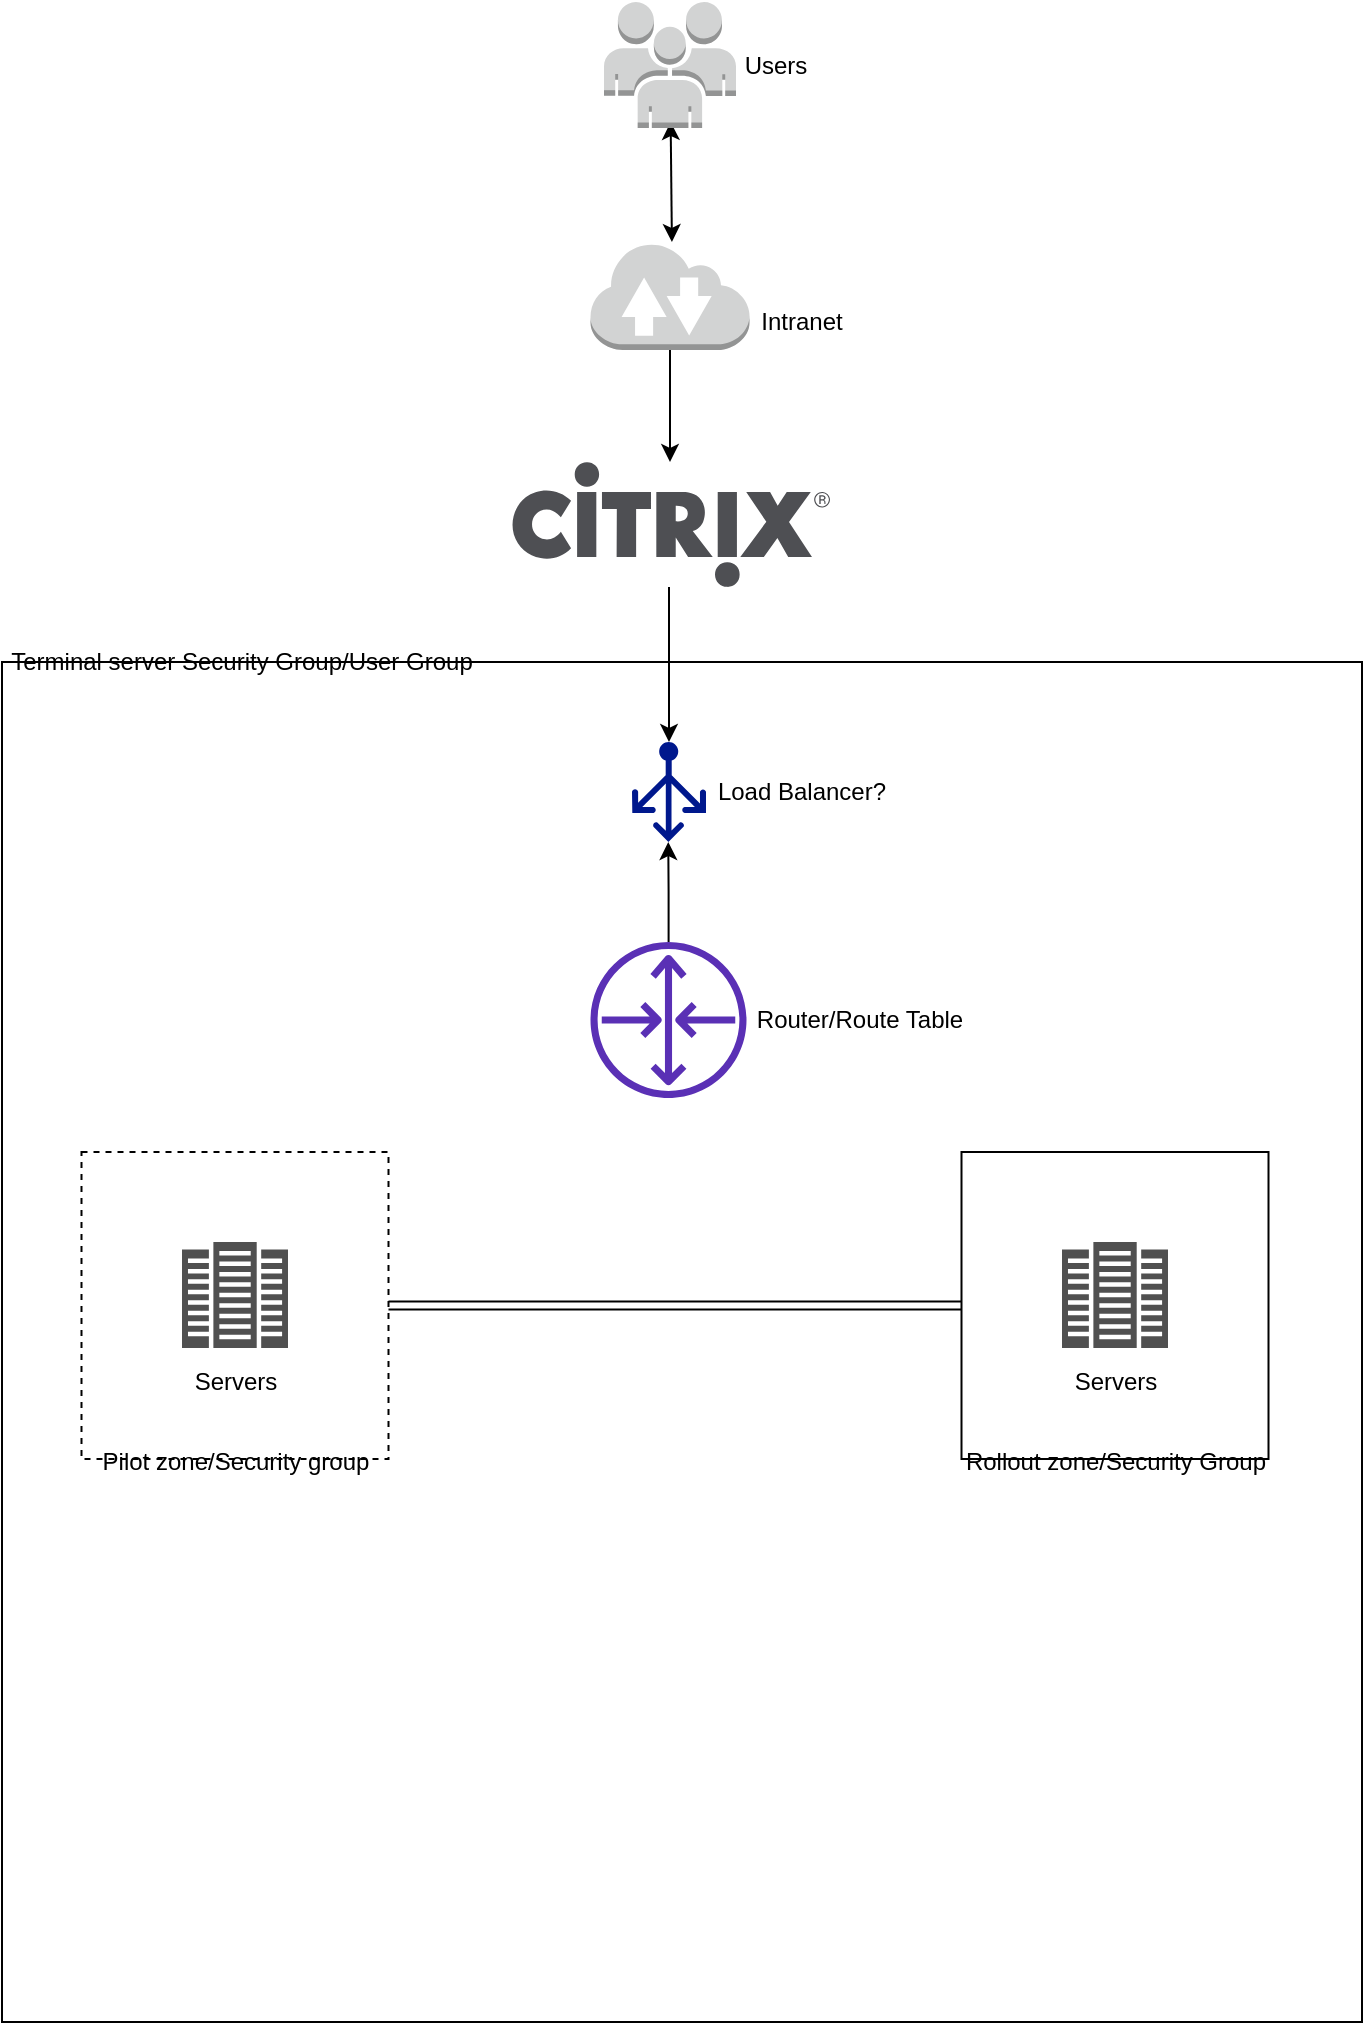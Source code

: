 <mxfile version="14.0.5" type="github">
  <diagram id="6a731a19-8d31-9384-78a2-239565b7b9f0" name="Page-1">
    <mxGraphModel dx="1920" dy="1294" grid="1" gridSize="10" guides="1" tooltips="1" connect="1" arrows="1" fold="1" page="1" pageScale="1" pageWidth="827" pageHeight="1169" background="#ffffff" math="0" shadow="0">
      <root>
        <mxCell id="0" />
        <mxCell id="1" parent="0" />
        <mxCell id="xNP1j4Vja1RRKsOWLwcq-2262" value="" style="endArrow=classic;startArrow=classic;html=1;exitX=0.508;exitY=0.125;exitDx=0;exitDy=0;exitPerimeter=0;" edge="1" parent="1">
          <mxGeometry width="50" height="50" relative="1" as="geometry">
            <mxPoint x="414.96" y="130" as="sourcePoint" />
            <mxPoint x="414.32" y="70" as="targetPoint" />
          </mxGeometry>
        </mxCell>
        <mxCell id="xNP1j4Vja1RRKsOWLwcq-2264" value="" style="outlineConnect=0;dashed=0;verticalLabelPosition=bottom;verticalAlign=top;align=center;html=1;shape=mxgraph.aws3.users;fillColor=#D2D3D3;gradientColor=none;" vertex="1" parent="1">
          <mxGeometry x="381" y="10" width="66" height="63" as="geometry" />
        </mxCell>
        <mxCell id="xNP1j4Vja1RRKsOWLwcq-2267" style="edgeStyle=orthogonalEdgeStyle;rounded=0;orthogonalLoop=1;jettySize=auto;html=1;exitX=0.5;exitY=1;exitDx=0;exitDy=0;exitPerimeter=0;" edge="1" parent="1" source="xNP1j4Vja1RRKsOWLwcq-2265" target="xNP1j4Vja1RRKsOWLwcq-2266">
          <mxGeometry relative="1" as="geometry" />
        </mxCell>
        <mxCell id="xNP1j4Vja1RRKsOWLwcq-2265" value="" style="outlineConnect=0;dashed=0;verticalLabelPosition=bottom;verticalAlign=top;align=center;html=1;shape=mxgraph.aws3.internet_2;fillColor=#D2D3D3;gradientColor=none;" vertex="1" parent="1">
          <mxGeometry x="374.25" y="130" width="79.5" height="54" as="geometry" />
        </mxCell>
        <mxCell id="xNP1j4Vja1RRKsOWLwcq-2272" style="edgeStyle=orthogonalEdgeStyle;rounded=0;orthogonalLoop=1;jettySize=auto;html=1;entryX=0.5;entryY=0;entryDx=0;entryDy=0;entryPerimeter=0;" edge="1" parent="1" source="xNP1j4Vja1RRKsOWLwcq-2266" target="xNP1j4Vja1RRKsOWLwcq-2269">
          <mxGeometry relative="1" as="geometry">
            <Array as="points">
              <mxPoint x="414" y="341" />
            </Array>
          </mxGeometry>
        </mxCell>
        <mxCell id="xNP1j4Vja1RRKsOWLwcq-2266" value="" style="verticalLabelPosition=bottom;aspect=fixed;html=1;verticalAlign=top;strokeColor=none;align=center;outlineConnect=0;shape=mxgraph.citrix.citrix_logo;fillColor=#4E4F53;" vertex="1" parent="1">
          <mxGeometry x="334" y="240" width="160" height="62.5" as="geometry" />
        </mxCell>
        <mxCell id="xNP1j4Vja1RRKsOWLwcq-2268" value="" style="whiteSpace=wrap;html=1;aspect=fixed;gradientColor=#ffffff;glass=0;fillColor=none;" vertex="1" parent="1">
          <mxGeometry x="80" y="340" width="680" height="680" as="geometry" />
        </mxCell>
        <mxCell id="xNP1j4Vja1RRKsOWLwcq-2269" value="" style="aspect=fixed;pointerEvents=1;shadow=0;dashed=0;html=1;strokeColor=none;labelPosition=center;verticalLabelPosition=bottom;verticalAlign=top;align=center;fillColor=#00188D;shape=mxgraph.azure.load_balancer_generic" vertex="1" parent="1">
          <mxGeometry x="395" y="380" width="37" height="50" as="geometry" />
        </mxCell>
        <mxCell id="xNP1j4Vja1RRKsOWLwcq-2270" value="" style="pointerEvents=1;shadow=0;dashed=0;html=1;strokeColor=none;fillColor=#505050;labelPosition=center;verticalLabelPosition=bottom;verticalAlign=top;outlineConnect=0;align=center;shape=mxgraph.office.servers.datacenter;" vertex="1" parent="1">
          <mxGeometry x="170" y="630" width="53" height="53" as="geometry" />
        </mxCell>
        <mxCell id="xNP1j4Vja1RRKsOWLwcq-2271" value="" style="pointerEvents=1;shadow=0;dashed=0;html=1;strokeColor=none;fillColor=#505050;labelPosition=center;verticalLabelPosition=bottom;verticalAlign=top;outlineConnect=0;align=center;shape=mxgraph.office.servers.datacenter;" vertex="1" parent="1">
          <mxGeometry x="610" y="630" width="53" height="53" as="geometry" />
        </mxCell>
        <mxCell id="xNP1j4Vja1RRKsOWLwcq-2274" style="edgeStyle=orthogonalEdgeStyle;rounded=0;orthogonalLoop=1;jettySize=auto;html=1;entryX=0.49;entryY=1;entryDx=0;entryDy=0;entryPerimeter=0;" edge="1" parent="1" source="xNP1j4Vja1RRKsOWLwcq-2273" target="xNP1j4Vja1RRKsOWLwcq-2269">
          <mxGeometry relative="1" as="geometry" />
        </mxCell>
        <mxCell id="xNP1j4Vja1RRKsOWLwcq-2273" value="" style="outlineConnect=0;fontColor=#232F3E;gradientColor=none;fillColor=#5A30B5;strokeColor=none;dashed=0;verticalLabelPosition=bottom;verticalAlign=top;align=center;html=1;fontSize=12;fontStyle=0;aspect=fixed;pointerEvents=1;shape=mxgraph.aws4.router;" vertex="1" parent="1">
          <mxGeometry x="374.25" y="480" width="78" height="78" as="geometry" />
        </mxCell>
        <mxCell id="xNP1j4Vja1RRKsOWLwcq-2296" style="edgeStyle=orthogonalEdgeStyle;shape=link;rounded=0;orthogonalLoop=1;jettySize=auto;html=1;exitX=1;exitY=0.5;exitDx=0;exitDy=0;" edge="1" parent="1" source="xNP1j4Vja1RRKsOWLwcq-2275" target="xNP1j4Vja1RRKsOWLwcq-2276">
          <mxGeometry relative="1" as="geometry" />
        </mxCell>
        <mxCell id="xNP1j4Vja1RRKsOWLwcq-2275" value="" style="whiteSpace=wrap;html=1;aspect=fixed;fillColor=none;gradientColor=#ffffff;dashed=1;" vertex="1" parent="1">
          <mxGeometry x="119.75" y="585" width="153.5" height="153.5" as="geometry" />
        </mxCell>
        <mxCell id="xNP1j4Vja1RRKsOWLwcq-2276" value="" style="whiteSpace=wrap;html=1;aspect=fixed;fillColor=none;gradientColor=#ffffff;" vertex="1" parent="1">
          <mxGeometry x="559.75" y="585" width="153.5" height="153.5" as="geometry" />
        </mxCell>
        <mxCell id="xNP1j4Vja1RRKsOWLwcq-2277" value="Pilot zone/Security group" style="text;html=1;strokeColor=none;fillColor=none;align=center;verticalAlign=middle;whiteSpace=wrap;rounded=0;" vertex="1" parent="1">
          <mxGeometry x="126.5" y="730" width="140" height="20" as="geometry" />
        </mxCell>
        <mxCell id="xNP1j4Vja1RRKsOWLwcq-2278" value="Terminal server Security Group/User Group" style="text;html=1;strokeColor=none;fillColor=none;align=center;verticalAlign=middle;whiteSpace=wrap;rounded=0;" vertex="1" parent="1">
          <mxGeometry x="80" y="330" width="240" height="20" as="geometry" />
        </mxCell>
        <mxCell id="xNP1j4Vja1RRKsOWLwcq-2281" value="Rollout zone/Security Group" style="text;html=1;strokeColor=none;fillColor=none;align=center;verticalAlign=middle;whiteSpace=wrap;rounded=0;glass=0;dashed=1;" vertex="1" parent="1">
          <mxGeometry x="556.5" y="730" width="160" height="20" as="geometry" />
        </mxCell>
        <mxCell id="xNP1j4Vja1RRKsOWLwcq-2282" value="Intranet" style="text;html=1;strokeColor=none;fillColor=none;align=center;verticalAlign=middle;whiteSpace=wrap;rounded=0;glass=0;dashed=1;" vertex="1" parent="1">
          <mxGeometry x="460" y="160" width="40" height="20" as="geometry" />
        </mxCell>
        <mxCell id="xNP1j4Vja1RRKsOWLwcq-2284" value="Users" style="text;html=1;strokeColor=none;fillColor=none;align=center;verticalAlign=middle;whiteSpace=wrap;rounded=0;glass=0;dashed=1;" vertex="1" parent="1">
          <mxGeometry x="447" y="31.5" width="40" height="20" as="geometry" />
        </mxCell>
        <mxCell id="xNP1j4Vja1RRKsOWLwcq-2285" value="Load Balancer?" style="text;html=1;strokeColor=none;fillColor=none;align=center;verticalAlign=middle;whiteSpace=wrap;rounded=0;glass=0;dashed=1;" vertex="1" parent="1">
          <mxGeometry x="435" y="395" width="90" height="20" as="geometry" />
        </mxCell>
        <mxCell id="xNP1j4Vja1RRKsOWLwcq-2287" value="Router/Route Table" style="text;html=1;strokeColor=none;fillColor=none;align=center;verticalAlign=middle;whiteSpace=wrap;rounded=0;glass=0;dashed=1;" vertex="1" parent="1">
          <mxGeometry x="453.75" y="509" width="110" height="20" as="geometry" />
        </mxCell>
        <mxCell id="xNP1j4Vja1RRKsOWLwcq-2288" value="Servers" style="text;html=1;strokeColor=none;fillColor=none;align=center;verticalAlign=middle;whiteSpace=wrap;rounded=0;glass=0;dashed=1;" vertex="1" parent="1">
          <mxGeometry x="616.5" y="690" width="40" height="20" as="geometry" />
        </mxCell>
        <mxCell id="xNP1j4Vja1RRKsOWLwcq-2289" value="Servers" style="text;html=1;strokeColor=none;fillColor=none;align=center;verticalAlign=middle;whiteSpace=wrap;rounded=0;glass=0;dashed=1;" vertex="1" parent="1">
          <mxGeometry x="176.5" y="690" width="40" height="20" as="geometry" />
        </mxCell>
      </root>
    </mxGraphModel>
  </diagram>
</mxfile>
